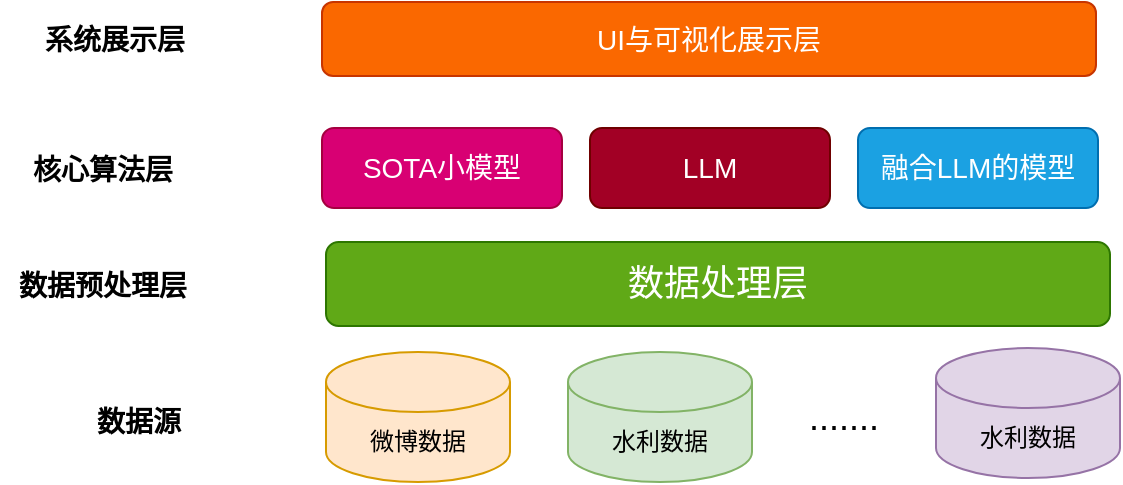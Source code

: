 <mxfile version="23.1.6" type="github">
  <diagram name="第 1 页" id="OsCdY0DCLk1nydXedrGl">
    <mxGraphModel dx="954" dy="640" grid="0" gridSize="10" guides="1" tooltips="1" connect="1" arrows="1" fold="1" page="0" pageScale="1" pageWidth="827" pageHeight="1169" math="0" shadow="0">
      <root>
        <mxCell id="0" />
        <mxCell id="1" parent="0" />
        <mxCell id="pcN8QvVQY5GdNeKG3i3B-1" value="微博数据" style="shape=cylinder3;whiteSpace=wrap;html=1;boundedLbl=1;backgroundOutline=1;size=15;fillColor=#ffe6cc;strokeColor=#d79b00;" vertex="1" parent="1">
          <mxGeometry x="185" y="359" width="92" height="65" as="geometry" />
        </mxCell>
        <mxCell id="pcN8QvVQY5GdNeKG3i3B-2" value="水利数据" style="shape=cylinder3;whiteSpace=wrap;html=1;boundedLbl=1;backgroundOutline=1;size=15;fillColor=#d5e8d4;strokeColor=#82b366;" vertex="1" parent="1">
          <mxGeometry x="306" y="359" width="92" height="65" as="geometry" />
        </mxCell>
        <mxCell id="pcN8QvVQY5GdNeKG3i3B-3" value="水利数据" style="shape=cylinder3;whiteSpace=wrap;html=1;boundedLbl=1;backgroundOutline=1;size=15;fillColor=#e1d5e7;strokeColor=#9673a6;" vertex="1" parent="1">
          <mxGeometry x="490" y="357" width="92" height="65" as="geometry" />
        </mxCell>
        <mxCell id="pcN8QvVQY5GdNeKG3i3B-4" value="&lt;font style=&quot;font-size: 18px;&quot;&gt;.......&lt;/font&gt;" style="text;html=1;align=center;verticalAlign=middle;whiteSpace=wrap;rounded=0;" vertex="1" parent="1">
          <mxGeometry x="414" y="376.5" width="60" height="30" as="geometry" />
        </mxCell>
        <mxCell id="pcN8QvVQY5GdNeKG3i3B-5" value="&lt;font style=&quot;font-size: 18px;&quot;&gt;数据处理层&lt;/font&gt;" style="rounded=1;whiteSpace=wrap;html=1;fillColor=#60a917;fontColor=#ffffff;strokeColor=#2D7600;" vertex="1" parent="1">
          <mxGeometry x="185" y="304" width="392" height="42" as="geometry" />
        </mxCell>
        <mxCell id="pcN8QvVQY5GdNeKG3i3B-6" value="&lt;font style=&quot;font-size: 14px;&quot;&gt;SOTA小模型&lt;/font&gt;" style="rounded=1;whiteSpace=wrap;html=1;fillColor=#d80073;fontColor=#ffffff;strokeColor=#A50040;" vertex="1" parent="1">
          <mxGeometry x="183" y="247" width="120" height="40" as="geometry" />
        </mxCell>
        <mxCell id="pcN8QvVQY5GdNeKG3i3B-7" value="&lt;font style=&quot;font-size: 14px;&quot;&gt;LLM&lt;/font&gt;" style="rounded=1;whiteSpace=wrap;html=1;fillColor=#a20025;fontColor=#ffffff;strokeColor=#6F0000;" vertex="1" parent="1">
          <mxGeometry x="317" y="247" width="120" height="40" as="geometry" />
        </mxCell>
        <mxCell id="pcN8QvVQY5GdNeKG3i3B-8" value="&lt;font style=&quot;font-size: 14px;&quot;&gt;融合LLM的模型&lt;/font&gt;" style="rounded=1;whiteSpace=wrap;html=1;fillColor=#1ba1e2;fontColor=#ffffff;strokeColor=#006EAF;" vertex="1" parent="1">
          <mxGeometry x="451" y="247" width="120" height="40" as="geometry" />
        </mxCell>
        <mxCell id="pcN8QvVQY5GdNeKG3i3B-9" value="&lt;font color=&quot;#ffffff&quot; style=&quot;font-size: 14px;&quot;&gt;UI与可视化展示层&lt;/font&gt;" style="rounded=1;whiteSpace=wrap;html=1;fillColor=#fa6800;fontColor=#000000;strokeColor=#C73500;" vertex="1" parent="1">
          <mxGeometry x="183" y="184" width="387" height="37" as="geometry" />
        </mxCell>
        <mxCell id="pcN8QvVQY5GdNeKG3i3B-11" value="&lt;font style=&quot;font-size: 14px;&quot;&gt;&lt;b&gt;数据源&lt;/b&gt;&lt;/font&gt;" style="text;html=1;align=center;verticalAlign=middle;resizable=0;points=[];autosize=1;strokeColor=none;fillColor=none;" vertex="1" parent="1">
          <mxGeometry x="61" y="379.5" width="60" height="29" as="geometry" />
        </mxCell>
        <mxCell id="pcN8QvVQY5GdNeKG3i3B-12" value="&lt;font style=&quot;font-size: 14px;&quot;&gt;&lt;b&gt;数据预处理层&lt;/b&gt;&lt;/font&gt;" style="text;html=1;align=center;verticalAlign=middle;resizable=0;points=[];autosize=1;strokeColor=none;fillColor=none;" vertex="1" parent="1">
          <mxGeometry x="22" y="311" width="102" height="29" as="geometry" />
        </mxCell>
        <mxCell id="pcN8QvVQY5GdNeKG3i3B-13" value="&lt;font style=&quot;font-size: 14px;&quot;&gt;&lt;b&gt;核心算法层&lt;/b&gt;&lt;/font&gt;" style="text;html=1;align=center;verticalAlign=middle;resizable=0;points=[];autosize=1;strokeColor=none;fillColor=none;" vertex="1" parent="1">
          <mxGeometry x="29" y="253" width="88" height="29" as="geometry" />
        </mxCell>
        <mxCell id="pcN8QvVQY5GdNeKG3i3B-14" value="&lt;font style=&quot;font-size: 14px;&quot;&gt;&lt;b&gt;系统展示层&lt;/b&gt;&lt;/font&gt;" style="text;html=1;align=center;verticalAlign=middle;resizable=0;points=[];autosize=1;strokeColor=none;fillColor=none;" vertex="1" parent="1">
          <mxGeometry x="35" y="188.5" width="88" height="29" as="geometry" />
        </mxCell>
      </root>
    </mxGraphModel>
  </diagram>
</mxfile>
